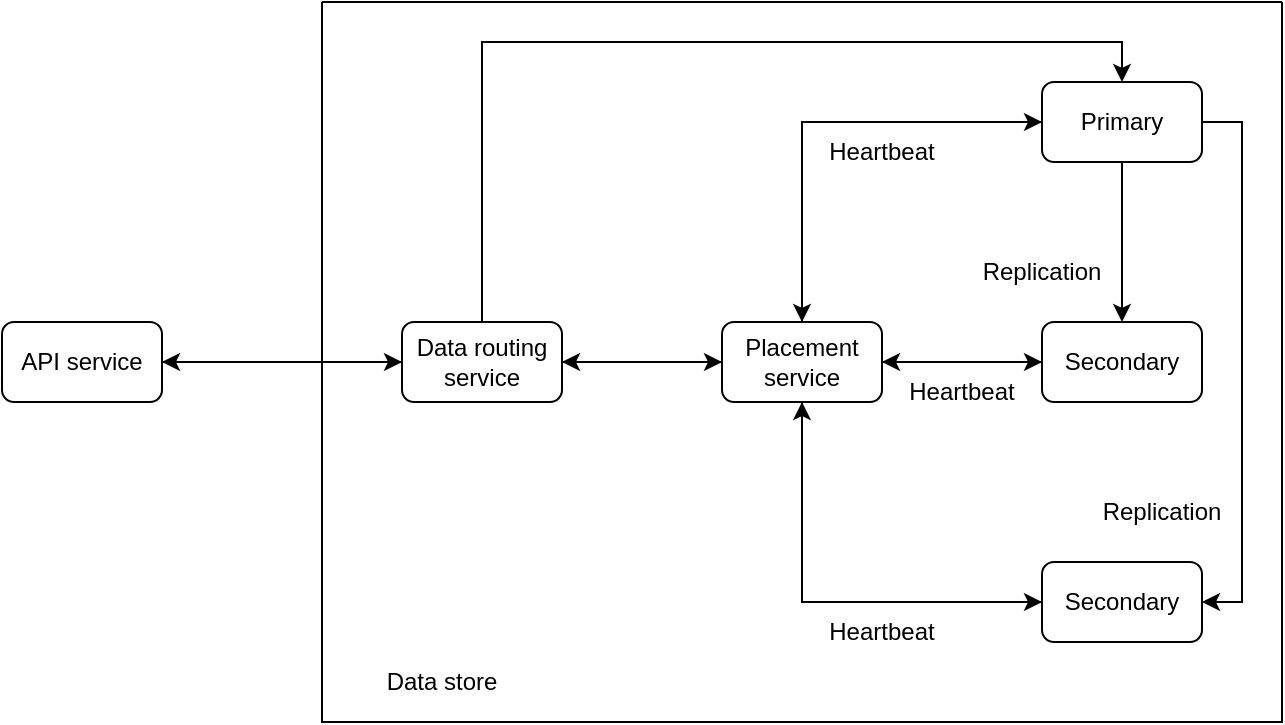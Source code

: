 <mxfile version="24.4.13" type="device">
  <diagram id="bc47vRQSer-DN1HRI0ml" name="Page-1">
    <mxGraphModel dx="882" dy="578" grid="1" gridSize="10" guides="1" tooltips="1" connect="1" arrows="1" fold="1" page="1" pageScale="1" pageWidth="850" pageHeight="1100" math="0" shadow="0">
      <root>
        <mxCell id="0" />
        <mxCell id="1" parent="0" />
        <mxCell id="KnpztKNeLlRr5ZttYKnk-1" value="" style="swimlane;startSize=0;" vertex="1" parent="1">
          <mxGeometry x="240" y="40" width="480" height="360" as="geometry" />
        </mxCell>
        <mxCell id="KnpztKNeLlRr5ZttYKnk-9" style="edgeStyle=orthogonalEdgeStyle;rounded=0;orthogonalLoop=1;jettySize=auto;html=1;exitX=0.5;exitY=1;exitDx=0;exitDy=0;entryX=0.5;entryY=0;entryDx=0;entryDy=0;" edge="1" parent="KnpztKNeLlRr5ZttYKnk-1" source="KnpztKNeLlRr5ZttYKnk-2" target="KnpztKNeLlRr5ZttYKnk-3">
          <mxGeometry relative="1" as="geometry" />
        </mxCell>
        <mxCell id="KnpztKNeLlRr5ZttYKnk-10" style="edgeStyle=orthogonalEdgeStyle;rounded=0;orthogonalLoop=1;jettySize=auto;html=1;exitX=1;exitY=0.5;exitDx=0;exitDy=0;entryX=1;entryY=0.5;entryDx=0;entryDy=0;" edge="1" parent="KnpztKNeLlRr5ZttYKnk-1" source="KnpztKNeLlRr5ZttYKnk-2" target="KnpztKNeLlRr5ZttYKnk-4">
          <mxGeometry relative="1" as="geometry" />
        </mxCell>
        <mxCell id="KnpztKNeLlRr5ZttYKnk-11" style="edgeStyle=orthogonalEdgeStyle;rounded=0;orthogonalLoop=1;jettySize=auto;html=1;exitX=0;exitY=0.5;exitDx=0;exitDy=0;entryX=0.5;entryY=0;entryDx=0;entryDy=0;" edge="1" parent="KnpztKNeLlRr5ZttYKnk-1" source="KnpztKNeLlRr5ZttYKnk-2" target="KnpztKNeLlRr5ZttYKnk-7">
          <mxGeometry relative="1" as="geometry" />
        </mxCell>
        <mxCell id="KnpztKNeLlRr5ZttYKnk-2" value="Primary" style="rounded=1;whiteSpace=wrap;html=1;" vertex="1" parent="KnpztKNeLlRr5ZttYKnk-1">
          <mxGeometry x="360" y="40" width="80" height="40" as="geometry" />
        </mxCell>
        <mxCell id="KnpztKNeLlRr5ZttYKnk-12" style="edgeStyle=orthogonalEdgeStyle;rounded=0;orthogonalLoop=1;jettySize=auto;html=1;exitX=0;exitY=0.5;exitDx=0;exitDy=0;" edge="1" parent="KnpztKNeLlRr5ZttYKnk-1" source="KnpztKNeLlRr5ZttYKnk-3" target="KnpztKNeLlRr5ZttYKnk-7">
          <mxGeometry relative="1" as="geometry" />
        </mxCell>
        <mxCell id="KnpztKNeLlRr5ZttYKnk-3" value="Secondary" style="rounded=1;whiteSpace=wrap;html=1;" vertex="1" parent="KnpztKNeLlRr5ZttYKnk-1">
          <mxGeometry x="360" y="160" width="80" height="40" as="geometry" />
        </mxCell>
        <mxCell id="KnpztKNeLlRr5ZttYKnk-13" style="edgeStyle=orthogonalEdgeStyle;rounded=0;orthogonalLoop=1;jettySize=auto;html=1;exitX=0;exitY=0.5;exitDx=0;exitDy=0;" edge="1" parent="KnpztKNeLlRr5ZttYKnk-1" source="KnpztKNeLlRr5ZttYKnk-4" target="KnpztKNeLlRr5ZttYKnk-7">
          <mxGeometry relative="1" as="geometry" />
        </mxCell>
        <mxCell id="KnpztKNeLlRr5ZttYKnk-4" value="Secondary" style="rounded=1;whiteSpace=wrap;html=1;" vertex="1" parent="KnpztKNeLlRr5ZttYKnk-1">
          <mxGeometry x="360" y="280" width="80" height="40" as="geometry" />
        </mxCell>
        <mxCell id="KnpztKNeLlRr5ZttYKnk-17" style="edgeStyle=orthogonalEdgeStyle;rounded=0;orthogonalLoop=1;jettySize=auto;html=1;exitX=1;exitY=0.5;exitDx=0;exitDy=0;entryX=0;entryY=0.5;entryDx=0;entryDy=0;" edge="1" parent="KnpztKNeLlRr5ZttYKnk-1" source="KnpztKNeLlRr5ZttYKnk-5" target="KnpztKNeLlRr5ZttYKnk-7">
          <mxGeometry relative="1" as="geometry" />
        </mxCell>
        <mxCell id="KnpztKNeLlRr5ZttYKnk-22" style="edgeStyle=orthogonalEdgeStyle;rounded=0;orthogonalLoop=1;jettySize=auto;html=1;exitX=0.5;exitY=0;exitDx=0;exitDy=0;entryX=0.5;entryY=0;entryDx=0;entryDy=0;" edge="1" parent="KnpztKNeLlRr5ZttYKnk-1" source="KnpztKNeLlRr5ZttYKnk-5" target="KnpztKNeLlRr5ZttYKnk-2">
          <mxGeometry relative="1" as="geometry" />
        </mxCell>
        <mxCell id="KnpztKNeLlRr5ZttYKnk-5" value="Data routing service" style="rounded=1;whiteSpace=wrap;html=1;" vertex="1" parent="KnpztKNeLlRr5ZttYKnk-1">
          <mxGeometry x="40" y="160" width="80" height="40" as="geometry" />
        </mxCell>
        <mxCell id="KnpztKNeLlRr5ZttYKnk-14" style="edgeStyle=orthogonalEdgeStyle;rounded=0;orthogonalLoop=1;jettySize=auto;html=1;exitX=0.5;exitY=0;exitDx=0;exitDy=0;entryX=0;entryY=0.5;entryDx=0;entryDy=0;" edge="1" parent="KnpztKNeLlRr5ZttYKnk-1" source="KnpztKNeLlRr5ZttYKnk-7" target="KnpztKNeLlRr5ZttYKnk-2">
          <mxGeometry relative="1" as="geometry" />
        </mxCell>
        <mxCell id="KnpztKNeLlRr5ZttYKnk-15" style="edgeStyle=orthogonalEdgeStyle;rounded=0;orthogonalLoop=1;jettySize=auto;html=1;exitX=1;exitY=0.5;exitDx=0;exitDy=0;entryX=0;entryY=0.5;entryDx=0;entryDy=0;" edge="1" parent="KnpztKNeLlRr5ZttYKnk-1" source="KnpztKNeLlRr5ZttYKnk-7" target="KnpztKNeLlRr5ZttYKnk-3">
          <mxGeometry relative="1" as="geometry" />
        </mxCell>
        <mxCell id="KnpztKNeLlRr5ZttYKnk-16" style="edgeStyle=orthogonalEdgeStyle;rounded=0;orthogonalLoop=1;jettySize=auto;html=1;exitX=0.5;exitY=1;exitDx=0;exitDy=0;entryX=0;entryY=0.5;entryDx=0;entryDy=0;" edge="1" parent="KnpztKNeLlRr5ZttYKnk-1" source="KnpztKNeLlRr5ZttYKnk-7" target="KnpztKNeLlRr5ZttYKnk-4">
          <mxGeometry relative="1" as="geometry" />
        </mxCell>
        <mxCell id="KnpztKNeLlRr5ZttYKnk-18" style="edgeStyle=orthogonalEdgeStyle;rounded=0;orthogonalLoop=1;jettySize=auto;html=1;exitX=0;exitY=0.5;exitDx=0;exitDy=0;entryX=1;entryY=0.5;entryDx=0;entryDy=0;" edge="1" parent="KnpztKNeLlRr5ZttYKnk-1" source="KnpztKNeLlRr5ZttYKnk-7" target="KnpztKNeLlRr5ZttYKnk-5">
          <mxGeometry relative="1" as="geometry" />
        </mxCell>
        <mxCell id="KnpztKNeLlRr5ZttYKnk-7" value="Placement service" style="rounded=1;whiteSpace=wrap;html=1;" vertex="1" parent="KnpztKNeLlRr5ZttYKnk-1">
          <mxGeometry x="200" y="160" width="80" height="40" as="geometry" />
        </mxCell>
        <mxCell id="KnpztKNeLlRr5ZttYKnk-23" value="Data store" style="text;html=1;align=center;verticalAlign=middle;whiteSpace=wrap;rounded=0;" vertex="1" parent="KnpztKNeLlRr5ZttYKnk-1">
          <mxGeometry y="320" width="120" height="40" as="geometry" />
        </mxCell>
        <mxCell id="KnpztKNeLlRr5ZttYKnk-24" value="Heartbeat" style="text;html=1;align=center;verticalAlign=middle;whiteSpace=wrap;rounded=0;" vertex="1" parent="KnpztKNeLlRr5ZttYKnk-1">
          <mxGeometry x="240" y="300" width="80" height="30" as="geometry" />
        </mxCell>
        <mxCell id="KnpztKNeLlRr5ZttYKnk-26" value="Heartbeat" style="text;html=1;align=center;verticalAlign=middle;whiteSpace=wrap;rounded=0;" vertex="1" parent="KnpztKNeLlRr5ZttYKnk-1">
          <mxGeometry x="280" y="180" width="80" height="30" as="geometry" />
        </mxCell>
        <mxCell id="KnpztKNeLlRr5ZttYKnk-27" value="Heartbeat" style="text;html=1;align=center;verticalAlign=middle;whiteSpace=wrap;rounded=0;" vertex="1" parent="KnpztKNeLlRr5ZttYKnk-1">
          <mxGeometry x="240" y="60" width="80" height="30" as="geometry" />
        </mxCell>
        <mxCell id="KnpztKNeLlRr5ZttYKnk-30" value="Replication" style="text;html=1;align=center;verticalAlign=middle;whiteSpace=wrap;rounded=0;" vertex="1" parent="KnpztKNeLlRr5ZttYKnk-1">
          <mxGeometry x="380" y="240" width="80" height="30" as="geometry" />
        </mxCell>
        <mxCell id="KnpztKNeLlRr5ZttYKnk-31" value="Replication" style="text;html=1;align=center;verticalAlign=middle;whiteSpace=wrap;rounded=0;" vertex="1" parent="KnpztKNeLlRr5ZttYKnk-1">
          <mxGeometry x="320" y="120" width="80" height="30" as="geometry" />
        </mxCell>
        <mxCell id="KnpztKNeLlRr5ZttYKnk-19" style="edgeStyle=orthogonalEdgeStyle;rounded=0;orthogonalLoop=1;jettySize=auto;html=1;exitX=1;exitY=0.5;exitDx=0;exitDy=0;" edge="1" parent="1" source="KnpztKNeLlRr5ZttYKnk-8" target="KnpztKNeLlRr5ZttYKnk-5">
          <mxGeometry relative="1" as="geometry" />
        </mxCell>
        <mxCell id="KnpztKNeLlRr5ZttYKnk-8" value="API service" style="rounded=1;whiteSpace=wrap;html=1;" vertex="1" parent="1">
          <mxGeometry x="80" y="200" width="80" height="40" as="geometry" />
        </mxCell>
        <mxCell id="KnpztKNeLlRr5ZttYKnk-20" style="edgeStyle=orthogonalEdgeStyle;rounded=0;orthogonalLoop=1;jettySize=auto;html=1;exitX=0;exitY=0.5;exitDx=0;exitDy=0;entryX=1;entryY=0.5;entryDx=0;entryDy=0;" edge="1" parent="1" source="KnpztKNeLlRr5ZttYKnk-5" target="KnpztKNeLlRr5ZttYKnk-8">
          <mxGeometry relative="1" as="geometry" />
        </mxCell>
      </root>
    </mxGraphModel>
  </diagram>
</mxfile>
